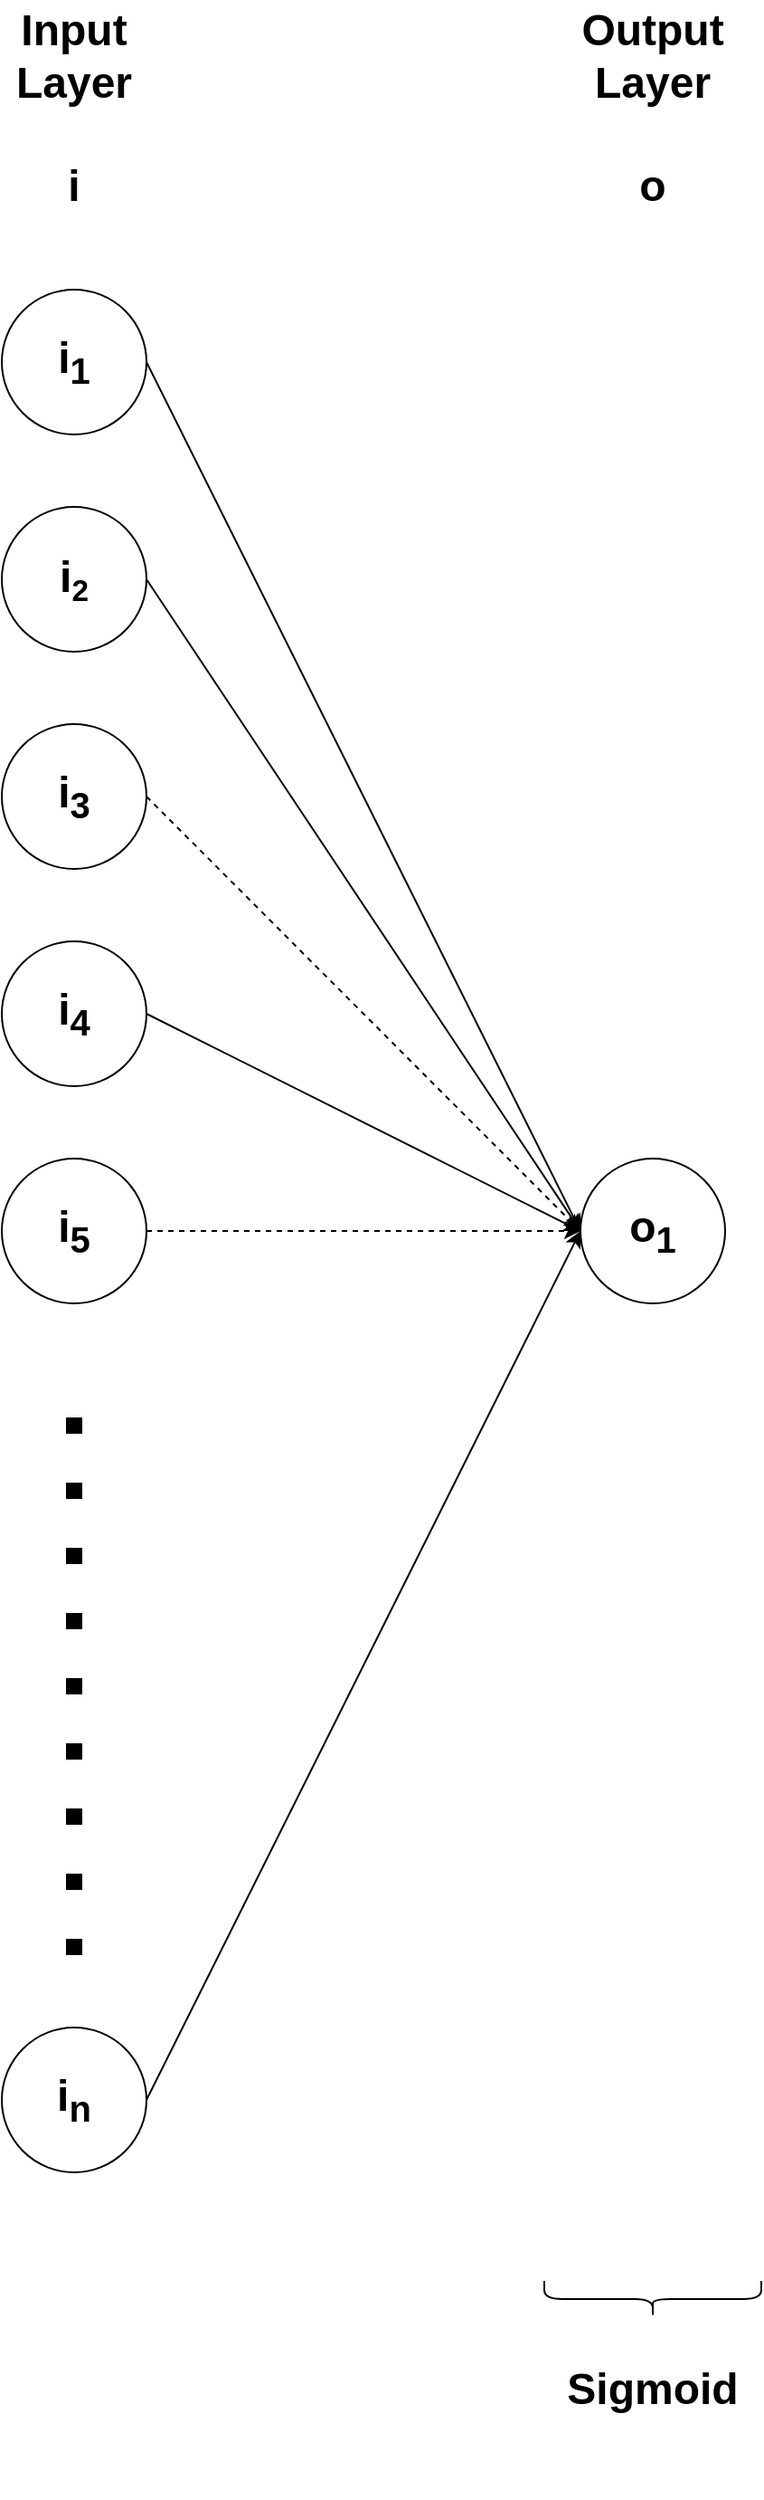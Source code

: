 <mxfile version="22.1.5" type="device">
  <diagram name="Page-1" id="DLiEjsSnvPwBr1glW4-z">
    <mxGraphModel dx="1967" dy="2420" grid="1" gridSize="10" guides="1" tooltips="1" connect="1" arrows="1" fold="1" page="1" pageScale="1" pageWidth="850" pageHeight="1100" math="0" shadow="0">
      <root>
        <mxCell id="0" />
        <mxCell id="1" parent="0" />
        <mxCell id="3WwaebRsQVo44cyUnCi0-45" style="orthogonalLoop=1;jettySize=auto;html=1;exitX=1;exitY=0.5;exitDx=0;exitDy=0;entryX=0;entryY=0.5;entryDx=0;entryDy=0;" edge="1" parent="1" source="3WwaebRsQVo44cyUnCi0-2" target="3WwaebRsQVo44cyUnCi0-14">
          <mxGeometry relative="1" as="geometry" />
        </mxCell>
        <mxCell id="3WwaebRsQVo44cyUnCi0-2" value="" style="ellipse;whiteSpace=wrap;html=1;aspect=fixed;rounded=0;" vertex="1" parent="1">
          <mxGeometry x="225" y="110" width="80" height="80" as="geometry" />
        </mxCell>
        <mxCell id="3WwaebRsQVo44cyUnCi0-46" style="orthogonalLoop=1;jettySize=auto;html=1;exitX=1;exitY=0.5;exitDx=0;exitDy=0;entryX=0;entryY=0.5;entryDx=0;entryDy=0;" edge="1" parent="1" source="3WwaebRsQVo44cyUnCi0-3" target="3WwaebRsQVo44cyUnCi0-14">
          <mxGeometry relative="1" as="geometry" />
        </mxCell>
        <mxCell id="3WwaebRsQVo44cyUnCi0-3" value="" style="ellipse;whiteSpace=wrap;html=1;aspect=fixed;rounded=0;" vertex="1" parent="1">
          <mxGeometry x="225" y="230" width="80" height="80" as="geometry" />
        </mxCell>
        <mxCell id="3WwaebRsQVo44cyUnCi0-47" style="orthogonalLoop=1;jettySize=auto;html=1;exitX=1;exitY=0.5;exitDx=0;exitDy=0;entryX=0;entryY=0.5;entryDx=0;entryDy=0;dashed=1;" edge="1" parent="1" source="3WwaebRsQVo44cyUnCi0-4" target="3WwaebRsQVo44cyUnCi0-14">
          <mxGeometry relative="1" as="geometry" />
        </mxCell>
        <mxCell id="3WwaebRsQVo44cyUnCi0-4" value="" style="ellipse;whiteSpace=wrap;html=1;aspect=fixed;rounded=0;" vertex="1" parent="1">
          <mxGeometry x="225" y="350" width="80" height="80" as="geometry" />
        </mxCell>
        <mxCell id="3WwaebRsQVo44cyUnCi0-48" style="orthogonalLoop=1;jettySize=auto;html=1;exitX=1;exitY=0.5;exitDx=0;exitDy=0;entryX=0;entryY=0.5;entryDx=0;entryDy=0;" edge="1" parent="1" source="3WwaebRsQVo44cyUnCi0-5" target="3WwaebRsQVo44cyUnCi0-14">
          <mxGeometry relative="1" as="geometry" />
        </mxCell>
        <mxCell id="3WwaebRsQVo44cyUnCi0-5" value="" style="ellipse;whiteSpace=wrap;html=1;aspect=fixed;rounded=0;" vertex="1" parent="1">
          <mxGeometry x="225" y="470" width="80" height="80" as="geometry" />
        </mxCell>
        <mxCell id="3WwaebRsQVo44cyUnCi0-49" style="orthogonalLoop=1;jettySize=auto;html=1;exitX=1;exitY=0.5;exitDx=0;exitDy=0;entryX=0;entryY=0.5;entryDx=0;entryDy=0;dashed=1;" edge="1" parent="1" source="3WwaebRsQVo44cyUnCi0-6" target="3WwaebRsQVo44cyUnCi0-14">
          <mxGeometry relative="1" as="geometry" />
        </mxCell>
        <mxCell id="3WwaebRsQVo44cyUnCi0-6" value="" style="ellipse;whiteSpace=wrap;html=1;aspect=fixed;rounded=0;" vertex="1" parent="1">
          <mxGeometry x="225" y="590" width="80" height="80" as="geometry" />
        </mxCell>
        <mxCell id="3WwaebRsQVo44cyUnCi0-53" style="orthogonalLoop=1;jettySize=auto;html=1;exitX=1;exitY=0.5;exitDx=0;exitDy=0;entryX=0;entryY=0.5;entryDx=0;entryDy=0;" edge="1" parent="1" source="3WwaebRsQVo44cyUnCi0-10" target="3WwaebRsQVo44cyUnCi0-14">
          <mxGeometry relative="1" as="geometry" />
        </mxCell>
        <mxCell id="3WwaebRsQVo44cyUnCi0-10" value="" style="ellipse;whiteSpace=wrap;html=1;aspect=fixed;rounded=0;" vertex="1" parent="1">
          <mxGeometry x="225" y="1070" width="80" height="80" as="geometry" />
        </mxCell>
        <mxCell id="3WwaebRsQVo44cyUnCi0-14" value="" style="ellipse;whiteSpace=wrap;html=1;aspect=fixed;rounded=0;" vertex="1" parent="1">
          <mxGeometry x="545" y="590" width="80" height="80" as="geometry" />
        </mxCell>
        <mxCell id="3WwaebRsQVo44cyUnCi0-35" value="" style="endArrow=none;dashed=1;html=1;dashPattern=1 3;strokeWidth=9;rounded=0;" edge="1" parent="1">
          <mxGeometry width="50" height="50" relative="1" as="geometry">
            <mxPoint x="265" y="1030" as="sourcePoint" />
            <mxPoint x="265" y="710" as="targetPoint" />
          </mxGeometry>
        </mxCell>
        <mxCell id="3WwaebRsQVo44cyUnCi0-58" value="Input Layer&lt;br style=&quot;border-color: var(--border-color);&quot;&gt;&lt;br style=&quot;border-color: var(--border-color);&quot;&gt;i" style="text;html=1;strokeColor=none;fillColor=none;align=center;verticalAlign=middle;whiteSpace=wrap;rounded=0;fontSize=24;fontStyle=1" vertex="1" parent="1">
          <mxGeometry x="225" y="-50" width="80" height="120" as="geometry" />
        </mxCell>
        <mxCell id="3WwaebRsQVo44cyUnCi0-59" value="Output Layer&lt;br&gt;&lt;br&gt;o" style="text;html=1;strokeColor=none;fillColor=none;align=center;verticalAlign=middle;whiteSpace=wrap;rounded=0;fontSize=24;fontStyle=1" vertex="1" parent="1">
          <mxGeometry x="545" y="-50" width="80" height="120" as="geometry" />
        </mxCell>
        <mxCell id="3WwaebRsQVo44cyUnCi0-61" value="Sigmoid" style="text;html=1;strokeColor=none;fillColor=none;align=center;verticalAlign=middle;whiteSpace=wrap;rounded=0;fontSize=24;fontStyle=1" vertex="1" parent="1">
          <mxGeometry x="545" y="1210" width="80" height="120" as="geometry" />
        </mxCell>
        <mxCell id="3WwaebRsQVo44cyUnCi0-65" value="" style="shape=curlyBracket;whiteSpace=wrap;html=1;rounded=1;labelPosition=left;verticalLabelPosition=middle;align=right;verticalAlign=middle;rotation=-90;" vertex="1" parent="1">
          <mxGeometry x="575" y="1160" width="20" height="120" as="geometry" />
        </mxCell>
        <mxCell id="3WwaebRsQVo44cyUnCi0-72" value="i&lt;sub style=&quot;border-color: var(--border-color);&quot;&gt;3&lt;/sub&gt;" style="text;html=1;strokeColor=none;fillColor=none;align=center;verticalAlign=middle;whiteSpace=wrap;rounded=0;fontSize=24;fontStyle=1" vertex="1" parent="1">
          <mxGeometry x="225" y="350" width="80" height="80" as="geometry" />
        </mxCell>
        <mxCell id="3WwaebRsQVo44cyUnCi0-73" value="i&lt;sub style=&quot;border-color: var(--border-color);&quot;&gt;4&lt;/sub&gt;" style="text;html=1;strokeColor=none;fillColor=none;align=center;verticalAlign=middle;whiteSpace=wrap;rounded=0;fontSize=24;fontStyle=1" vertex="1" parent="1">
          <mxGeometry x="225" y="470" width="80" height="80" as="geometry" />
        </mxCell>
        <mxCell id="3WwaebRsQVo44cyUnCi0-74" value="i&lt;sub style=&quot;border-color: var(--border-color);&quot;&gt;5&lt;/sub&gt;" style="text;html=1;strokeColor=none;fillColor=none;align=center;verticalAlign=middle;whiteSpace=wrap;rounded=0;fontSize=24;fontStyle=1" vertex="1" parent="1">
          <mxGeometry x="225" y="590" width="80" height="80" as="geometry" />
        </mxCell>
        <mxCell id="3WwaebRsQVo44cyUnCi0-78" value="i&lt;sub&gt;n&lt;/sub&gt;" style="text;html=1;strokeColor=none;fillColor=none;align=center;verticalAlign=middle;whiteSpace=wrap;rounded=0;fontSize=24;fontStyle=1" vertex="1" parent="1">
          <mxGeometry x="225" y="1070" width="80" height="80" as="geometry" />
        </mxCell>
        <mxCell id="3WwaebRsQVo44cyUnCi0-80" value="o&lt;sub&gt;1&lt;/sub&gt;" style="text;html=1;strokeColor=none;fillColor=none;align=center;verticalAlign=middle;whiteSpace=wrap;rounded=0;fontSize=24;fontStyle=1" vertex="1" parent="1">
          <mxGeometry x="545" y="590" width="80" height="80" as="geometry" />
        </mxCell>
        <mxCell id="3WwaebRsQVo44cyUnCi0-83" value="i&lt;sub&gt;1&lt;/sub&gt;" style="text;html=1;strokeColor=none;fillColor=none;align=center;verticalAlign=middle;whiteSpace=wrap;rounded=0;fontSize=24;fontStyle=1" vertex="1" parent="1">
          <mxGeometry x="225" y="110" width="80" height="80" as="geometry" />
        </mxCell>
        <mxCell id="3WwaebRsQVo44cyUnCi0-84" value="i&lt;span style=&quot;font-size: 20px;&quot;&gt;&lt;sub&gt;2&lt;/sub&gt;&lt;/span&gt;" style="text;html=1;strokeColor=none;fillColor=none;align=center;verticalAlign=middle;whiteSpace=wrap;rounded=0;fontSize=24;fontStyle=1" vertex="1" parent="1">
          <mxGeometry x="225" y="230" width="80" height="80" as="geometry" />
        </mxCell>
      </root>
    </mxGraphModel>
  </diagram>
</mxfile>
